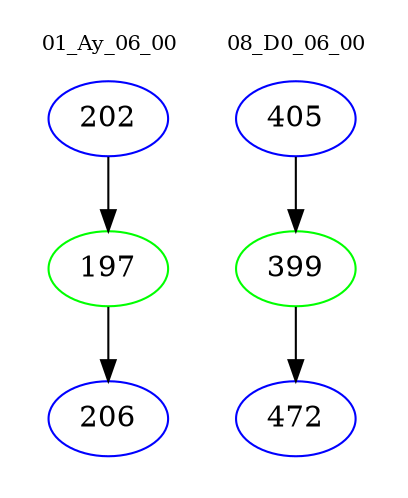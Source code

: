 digraph{
subgraph cluster_0 {
color = white
label = "01_Ay_06_00";
fontsize=10;
T0_202 [label="202", color="blue"]
T0_202 -> T0_197 [color="black"]
T0_197 [label="197", color="green"]
T0_197 -> T0_206 [color="black"]
T0_206 [label="206", color="blue"]
}
subgraph cluster_1 {
color = white
label = "08_D0_06_00";
fontsize=10;
T1_405 [label="405", color="blue"]
T1_405 -> T1_399 [color="black"]
T1_399 [label="399", color="green"]
T1_399 -> T1_472 [color="black"]
T1_472 [label="472", color="blue"]
}
}

